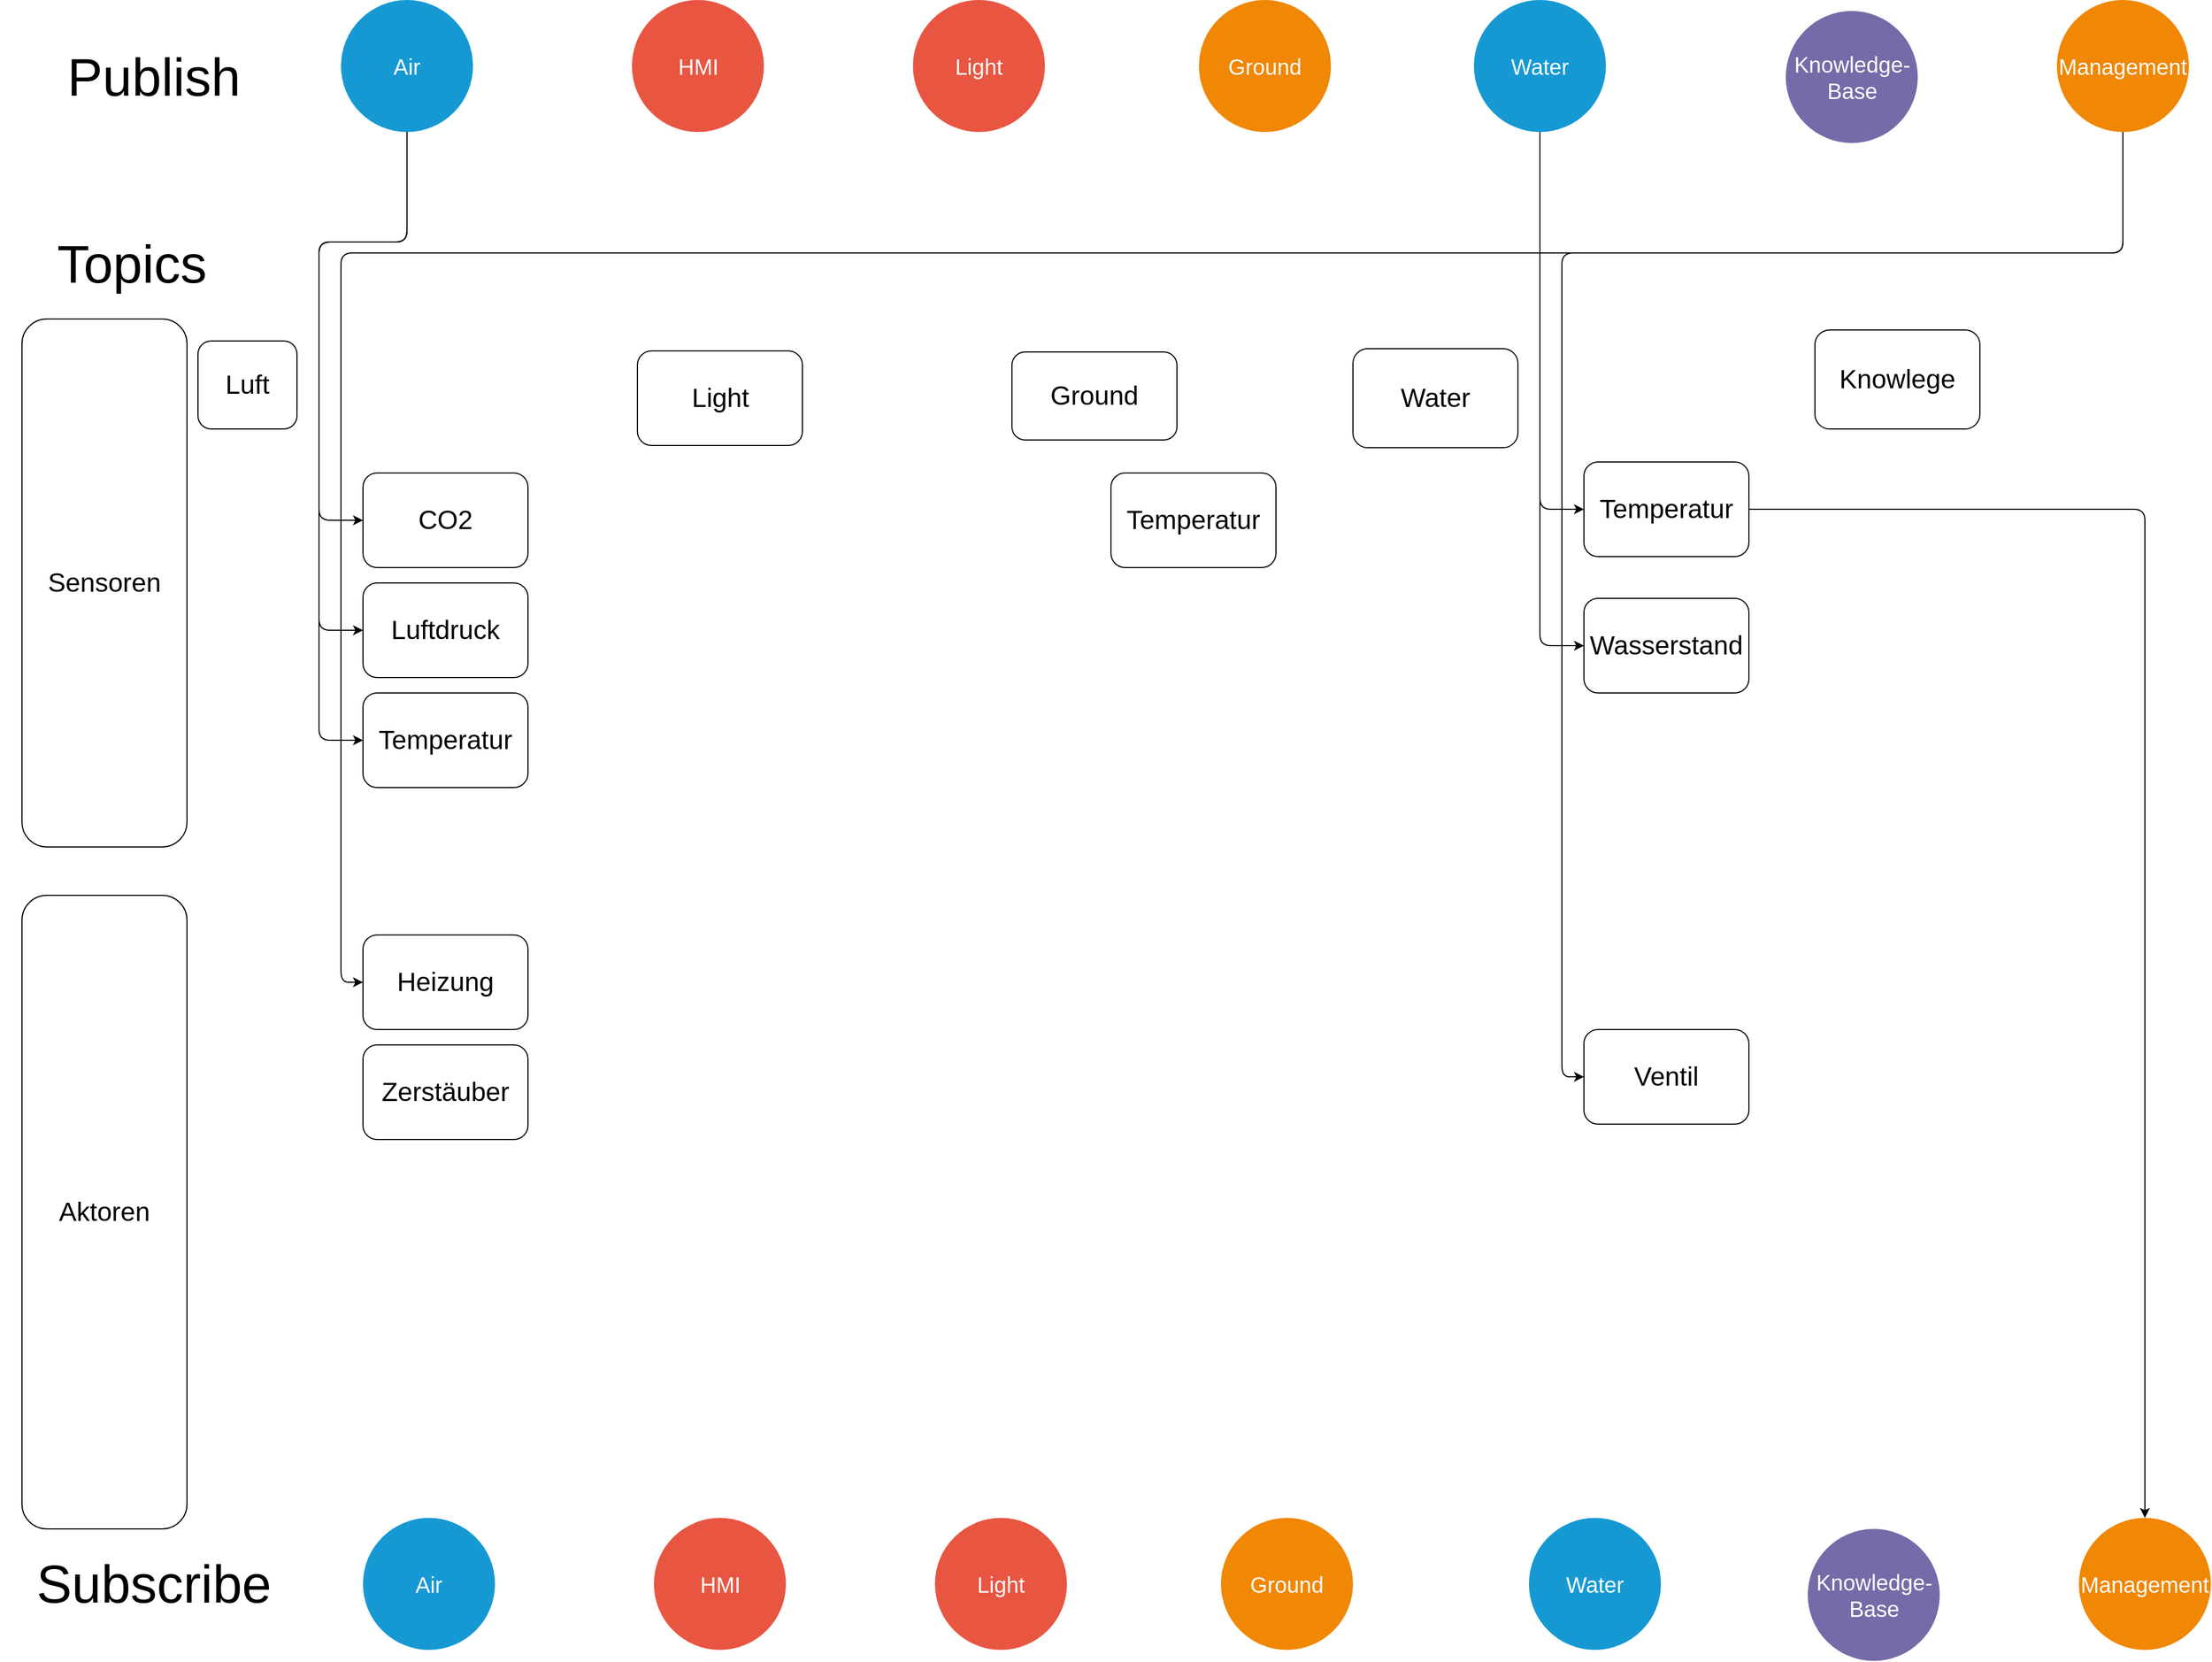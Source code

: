 <mxfile>
    <diagram id="6a731a19-8d31-9384-78a2-239565b7b9f0" name="Page-1">
        <mxGraphModel dx="1807" dy="1255" grid="1" gridSize="10" guides="1" tooltips="1" connect="1" arrows="1" fold="1" page="1" pageScale="1" pageWidth="1169" pageHeight="827" background="none" math="0" shadow="0">
            <root>
                <mxCell id="0"/>
                <mxCell id="1" parent="0"/>
                <mxCell id="1405" style="edgeStyle=none;html=1;exitX=0.5;exitY=1;exitDx=0;exitDy=0;entryX=0;entryY=0.5;entryDx=0;entryDy=0;" edge="1" parent="1" source="1350" target="1381">
                    <mxGeometry relative="1" as="geometry">
                        <Array as="points">
                            <mxPoint x="370" y="270"/>
                            <mxPoint x="290" y="270"/>
                            <mxPoint x="290" y="523"/>
                        </Array>
                    </mxGeometry>
                </mxCell>
                <mxCell id="1406" style="edgeStyle=none;html=1;exitX=0.5;exitY=1;exitDx=0;exitDy=0;entryX=0;entryY=0.5;entryDx=0;entryDy=0;" edge="1" parent="1" source="1350" target="1382">
                    <mxGeometry relative="1" as="geometry">
                        <Array as="points">
                            <mxPoint x="370" y="270"/>
                            <mxPoint x="290" y="270"/>
                            <mxPoint x="290" y="623"/>
                        </Array>
                    </mxGeometry>
                </mxCell>
                <mxCell id="1408" style="edgeStyle=none;html=1;exitX=0.5;exitY=1;exitDx=0;exitDy=0;entryX=0;entryY=0.5;entryDx=0;entryDy=0;" edge="1" parent="1" source="1350" target="1384">
                    <mxGeometry relative="1" as="geometry">
                        <Array as="points">
                            <mxPoint x="370" y="270"/>
                            <mxPoint x="290" y="270"/>
                            <mxPoint x="290" y="723"/>
                        </Array>
                    </mxGeometry>
                </mxCell>
                <mxCell id="1350" value="Air" style="ellipse;whiteSpace=wrap;html=1;shadow=0;fontFamily=Helvetica;fontSize=20;fontColor=#FFFFFF;align=center;strokeWidth=3;fillColor=#1699D3;strokeColor=none;" parent="1" vertex="1">
                    <mxGeometry x="310" y="50" width="120" height="120" as="geometry"/>
                </mxCell>
                <mxCell id="1351" value="Ground&lt;br&gt;" style="ellipse;whiteSpace=wrap;html=1;shadow=0;fontFamily=Helvetica;fontSize=20;fontColor=#FFFFFF;align=center;strokeWidth=3;fillColor=#F08705;strokeColor=none;gradientColor=none;" parent="1" vertex="1">
                    <mxGeometry x="1090" y="50" width="120" height="120" as="geometry"/>
                </mxCell>
                <mxCell id="1352" value="Light" style="ellipse;whiteSpace=wrap;html=1;shadow=0;fontFamily=Helvetica;fontSize=20;fontColor=#FFFFFF;align=center;strokeWidth=3;fillColor=#E85642;strokeColor=none;" parent="1" vertex="1">
                    <mxGeometry x="830" y="50" width="120" height="120" as="geometry"/>
                </mxCell>
                <mxCell id="1392" style="edgeStyle=none;html=1;exitX=0.5;exitY=1;exitDx=0;exitDy=0;entryX=0;entryY=0.5;entryDx=0;entryDy=0;" edge="1" parent="1" source="1353" target="1362">
                    <mxGeometry relative="1" as="geometry">
                        <mxPoint x="1430" y="630" as="targetPoint"/>
                        <Array as="points">
                            <mxPoint x="1400" y="637"/>
                        </Array>
                    </mxGeometry>
                </mxCell>
                <mxCell id="1394" style="edgeStyle=none;html=1;exitX=0.5;exitY=1;exitDx=0;exitDy=0;entryX=0;entryY=0.5;entryDx=0;entryDy=0;" edge="1" parent="1" source="1353" target="1366">
                    <mxGeometry relative="1" as="geometry">
                        <Array as="points">
                            <mxPoint x="1400" y="513"/>
                        </Array>
                    </mxGeometry>
                </mxCell>
                <mxCell id="1353" value="Water" style="ellipse;whiteSpace=wrap;html=1;shadow=0;fontFamily=Helvetica;fontSize=20;fontColor=#FFFFFF;align=center;strokeWidth=3;fillColor=#1699D3;strokeColor=none;" parent="1" vertex="1">
                    <mxGeometry x="1340" y="50" width="120" height="120" as="geometry"/>
                </mxCell>
                <mxCell id="1354" value="Knowledge-&lt;br&gt;Base" style="ellipse;whiteSpace=wrap;html=1;shadow=0;fontFamily=Helvetica;fontSize=20;fontColor=#FFFFFF;align=center;strokeWidth=3;fillColor=#736ca8;strokeColor=none;" parent="1" vertex="1">
                    <mxGeometry x="1623.5" y="60" width="120" height="120" as="geometry"/>
                </mxCell>
                <mxCell id="1403" style="edgeStyle=none;html=1;exitX=0.5;exitY=1;exitDx=0;exitDy=0;entryX=0;entryY=0.5;entryDx=0;entryDy=0;" edge="1" parent="1" source="1355" target="1359">
                    <mxGeometry relative="1" as="geometry">
                        <Array as="points">
                            <mxPoint x="1930" y="280"/>
                            <mxPoint x="1670" y="280"/>
                            <mxPoint x="1420" y="280"/>
                            <mxPoint x="1420" y="1029"/>
                        </Array>
                    </mxGeometry>
                </mxCell>
                <mxCell id="1409" style="edgeStyle=none;html=1;exitX=0.5;exitY=1;exitDx=0;exitDy=0;entryX=0;entryY=0.5;entryDx=0;entryDy=0;" edge="1" parent="1" source="1355" target="1383">
                    <mxGeometry relative="1" as="geometry">
                        <mxPoint x="780" y="710.0" as="targetPoint"/>
                        <Array as="points">
                            <mxPoint x="1930" y="280"/>
                            <mxPoint x="310" y="280"/>
                            <mxPoint x="310" y="943"/>
                        </Array>
                    </mxGeometry>
                </mxCell>
                <mxCell id="1355" value="Management" style="ellipse;whiteSpace=wrap;html=1;shadow=0;fontFamily=Helvetica;fontSize=20;fontColor=#FFFFFF;align=center;strokeWidth=3;fillColor=#F08705;strokeColor=none;" parent="1" vertex="1">
                    <mxGeometry x="1870" y="50" width="120" height="120" as="geometry"/>
                </mxCell>
                <mxCell id="1356" value="HMI" style="ellipse;whiteSpace=wrap;html=1;shadow=0;fontFamily=Helvetica;fontSize=20;fontColor=#FFFFFF;align=center;strokeWidth=3;fillColor=#E85642;strokeColor=none;" parent="1" vertex="1">
                    <mxGeometry x="574.5" y="50" width="120" height="120" as="geometry"/>
                </mxCell>
                <mxCell id="c_k1VmWnNJ4SqKrowzxm-1541" value="Air" style="ellipse;whiteSpace=wrap;html=1;shadow=0;fontFamily=Helvetica;fontSize=20;fontColor=#FFFFFF;align=center;strokeWidth=3;fillColor=#1699D3;strokeColor=none;" parent="1" vertex="1">
                    <mxGeometry x="330" y="1430" width="120" height="120" as="geometry"/>
                </mxCell>
                <mxCell id="c_k1VmWnNJ4SqKrowzxm-1542" value="Ground&lt;br&gt;" style="ellipse;whiteSpace=wrap;html=1;shadow=0;fontFamily=Helvetica;fontSize=20;fontColor=#FFFFFF;align=center;strokeWidth=3;fillColor=#F08705;strokeColor=none;gradientColor=none;" parent="1" vertex="1">
                    <mxGeometry x="1110" y="1430" width="120" height="120" as="geometry"/>
                </mxCell>
                <mxCell id="c_k1VmWnNJ4SqKrowzxm-1543" value="Light" style="ellipse;whiteSpace=wrap;html=1;shadow=0;fontFamily=Helvetica;fontSize=20;fontColor=#FFFFFF;align=center;strokeWidth=3;fillColor=#E85642;strokeColor=none;" parent="1" vertex="1">
                    <mxGeometry x="850" y="1430" width="120" height="120" as="geometry"/>
                </mxCell>
                <mxCell id="c_k1VmWnNJ4SqKrowzxm-1544" value="Water" style="ellipse;whiteSpace=wrap;html=1;shadow=0;fontFamily=Helvetica;fontSize=20;fontColor=#FFFFFF;align=center;strokeWidth=3;fillColor=#1699D3;strokeColor=none;" parent="1" vertex="1">
                    <mxGeometry x="1390" y="1430" width="120" height="120" as="geometry"/>
                </mxCell>
                <mxCell id="c_k1VmWnNJ4SqKrowzxm-1545" value="Knowledge-&lt;br&gt;Base" style="ellipse;whiteSpace=wrap;html=1;shadow=0;fontFamily=Helvetica;fontSize=20;fontColor=#FFFFFF;align=center;strokeWidth=3;fillColor=#736ca8;strokeColor=none;" parent="1" vertex="1">
                    <mxGeometry x="1643.5" y="1440" width="120" height="120" as="geometry"/>
                </mxCell>
                <mxCell id="c_k1VmWnNJ4SqKrowzxm-1546" value="Management" style="ellipse;whiteSpace=wrap;html=1;shadow=0;fontFamily=Helvetica;fontSize=20;fontColor=#FFFFFF;align=center;strokeWidth=3;fillColor=#F08705;strokeColor=none;" parent="1" vertex="1">
                    <mxGeometry x="1890" y="1430" width="120" height="120" as="geometry"/>
                </mxCell>
                <mxCell id="c_k1VmWnNJ4SqKrowzxm-1547" value="HMI" style="ellipse;whiteSpace=wrap;html=1;shadow=0;fontFamily=Helvetica;fontSize=20;fontColor=#FFFFFF;align=center;strokeWidth=3;fillColor=#E85642;strokeColor=none;" parent="1" vertex="1">
                    <mxGeometry x="594.5" y="1430" width="120" height="120" as="geometry"/>
                </mxCell>
                <mxCell id="c_k1VmWnNJ4SqKrowzxm-1550" value="&lt;font style=&quot;font-size: 48px&quot;&gt;Topics&lt;/font&gt;" style="text;html=1;strokeColor=none;fillColor=none;align=center;verticalAlign=middle;whiteSpace=wrap;rounded=0;" parent="1" vertex="1">
                    <mxGeometry y="250" width="240" height="80" as="geometry"/>
                </mxCell>
                <mxCell id="c_k1VmWnNJ4SqKrowzxm-1552" value="&lt;font style=&quot;font-size: 48px&quot;&gt;Subscribe&lt;/font&gt;" style="text;html=1;strokeColor=none;fillColor=none;align=center;verticalAlign=middle;whiteSpace=wrap;rounded=0;" parent="1" vertex="1">
                    <mxGeometry x="20" y="1450" width="240" height="80" as="geometry"/>
                </mxCell>
                <mxCell id="c_k1VmWnNJ4SqKrowzxm-1554" value="&lt;font style=&quot;font-size: 48px&quot;&gt;Publish&lt;/font&gt;" style="text;html=1;strokeColor=none;fillColor=none;align=center;verticalAlign=middle;whiteSpace=wrap;rounded=0;" parent="1" vertex="1">
                    <mxGeometry x="20" y="80" width="240" height="80" as="geometry"/>
                </mxCell>
                <mxCell id="c_k1VmWnNJ4SqKrowzxm-1556" value="&lt;font style=&quot;font-size: 24px&quot;&gt;Water&lt;/font&gt;" style="rounded=1;whiteSpace=wrap;html=1;" parent="1" vertex="1">
                    <mxGeometry x="1230" y="367" width="150" height="90" as="geometry"/>
                </mxCell>
                <mxCell id="c_k1VmWnNJ4SqKrowzxm-1559" value="&lt;font style=&quot;font-size: 24px&quot;&gt;Ground&lt;/font&gt;" style="rounded=1;whiteSpace=wrap;html=1;" parent="1" vertex="1">
                    <mxGeometry x="920" y="370" width="150" height="80" as="geometry"/>
                </mxCell>
                <mxCell id="c_k1VmWnNJ4SqKrowzxm-1561" value="&lt;font style=&quot;font-size: 24px&quot;&gt;Light&lt;/font&gt;" style="rounded=1;whiteSpace=wrap;html=1;" parent="1" vertex="1">
                    <mxGeometry x="579.5" y="369" width="150" height="86" as="geometry"/>
                </mxCell>
                <mxCell id="1359" value="&lt;font style=&quot;font-size: 24px&quot;&gt;Ventil&lt;/font&gt;" style="rounded=1;whiteSpace=wrap;html=1;" vertex="1" parent="1">
                    <mxGeometry x="1440" y="986" width="150" height="86" as="geometry"/>
                </mxCell>
                <mxCell id="1362" value="&lt;span style=&quot;font-size: 24px&quot;&gt;Wasserstand&lt;/span&gt;" style="rounded=1;whiteSpace=wrap;html=1;" vertex="1" parent="1">
                    <mxGeometry x="1440" y="594" width="150" height="86" as="geometry"/>
                </mxCell>
                <mxCell id="1397" style="edgeStyle=none;html=1;exitX=1;exitY=0.5;exitDx=0;exitDy=0;entryX=0.5;entryY=0;entryDx=0;entryDy=0;" edge="1" parent="1" source="1366" target="c_k1VmWnNJ4SqKrowzxm-1546">
                    <mxGeometry relative="1" as="geometry">
                        <Array as="points">
                            <mxPoint x="1950" y="513"/>
                        </Array>
                    </mxGeometry>
                </mxCell>
                <mxCell id="1366" value="&lt;font style=&quot;font-size: 24px&quot;&gt;Temperatur&lt;/font&gt;" style="rounded=1;whiteSpace=wrap;html=1;" vertex="1" parent="1">
                    <mxGeometry x="1440" y="470" width="150" height="86" as="geometry"/>
                </mxCell>
                <mxCell id="1381" value="&lt;font style=&quot;font-size: 24px&quot;&gt;CO2&lt;/font&gt;" style="rounded=1;whiteSpace=wrap;html=1;" vertex="1" parent="1">
                    <mxGeometry x="330" y="480" width="150" height="86" as="geometry"/>
                </mxCell>
                <mxCell id="1382" value="&lt;font style=&quot;font-size: 24px&quot;&gt;Luftdruck&lt;/font&gt;" style="rounded=1;whiteSpace=wrap;html=1;" vertex="1" parent="1">
                    <mxGeometry x="330" y="580" width="150" height="86" as="geometry"/>
                </mxCell>
                <mxCell id="1383" value="&lt;font style=&quot;font-size: 24px&quot;&gt;Heizung&lt;/font&gt;" style="rounded=1;whiteSpace=wrap;html=1;" vertex="1" parent="1">
                    <mxGeometry x="330" y="900" width="150" height="86" as="geometry"/>
                </mxCell>
                <mxCell id="1384" value="&lt;font style=&quot;font-size: 24px&quot;&gt;Temperatur&lt;/font&gt;" style="rounded=1;whiteSpace=wrap;html=1;" vertex="1" parent="1">
                    <mxGeometry x="330" y="680" width="150" height="86" as="geometry"/>
                </mxCell>
                <mxCell id="1385" value="&lt;font style=&quot;font-size: 24px&quot;&gt;Luft&lt;/font&gt;" style="rounded=1;whiteSpace=wrap;html=1;" vertex="1" parent="1">
                    <mxGeometry x="180" y="360" width="90" height="80" as="geometry"/>
                </mxCell>
                <mxCell id="1386" value="&lt;font style=&quot;font-size: 24px&quot;&gt;Zerstäuber&lt;/font&gt;" style="rounded=1;whiteSpace=wrap;html=1;" vertex="1" parent="1">
                    <mxGeometry x="330" y="1000" width="150" height="86" as="geometry"/>
                </mxCell>
                <mxCell id="1388" value="&lt;font style=&quot;font-size: 24px&quot;&gt;Sensoren&lt;/font&gt;" style="rounded=1;whiteSpace=wrap;html=1;" vertex="1" parent="1">
                    <mxGeometry x="20" y="340" width="150" height="480" as="geometry"/>
                </mxCell>
                <mxCell id="1389" value="&lt;font style=&quot;font-size: 24px&quot;&gt;Aktoren&lt;/font&gt;" style="rounded=1;whiteSpace=wrap;html=1;" vertex="1" parent="1">
                    <mxGeometry x="20" y="864" width="150" height="576" as="geometry"/>
                </mxCell>
                <mxCell id="1399" value="&lt;font style=&quot;font-size: 24px&quot;&gt;Knowlege&lt;/font&gt;" style="rounded=1;whiteSpace=wrap;html=1;" vertex="1" parent="1">
                    <mxGeometry x="1650" y="350" width="150" height="90" as="geometry"/>
                </mxCell>
                <mxCell id="1400" value="&lt;font style=&quot;font-size: 24px&quot;&gt;Temperatur&lt;/font&gt;" style="rounded=1;whiteSpace=wrap;html=1;" vertex="1" parent="1">
                    <mxGeometry x="1010" y="480" width="150" height="86" as="geometry"/>
                </mxCell>
            </root>
        </mxGraphModel>
    </diagram>
</mxfile>